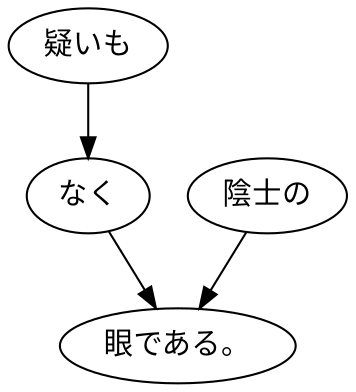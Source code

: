 digraph graph2755 {
	node0 [label="疑いも"];
	node1 [label="なく"];
	node2 [label="陰士の"];
	node3 [label="眼である。"];
	node0 -> node1;
	node1 -> node3;
	node2 -> node3;
}
